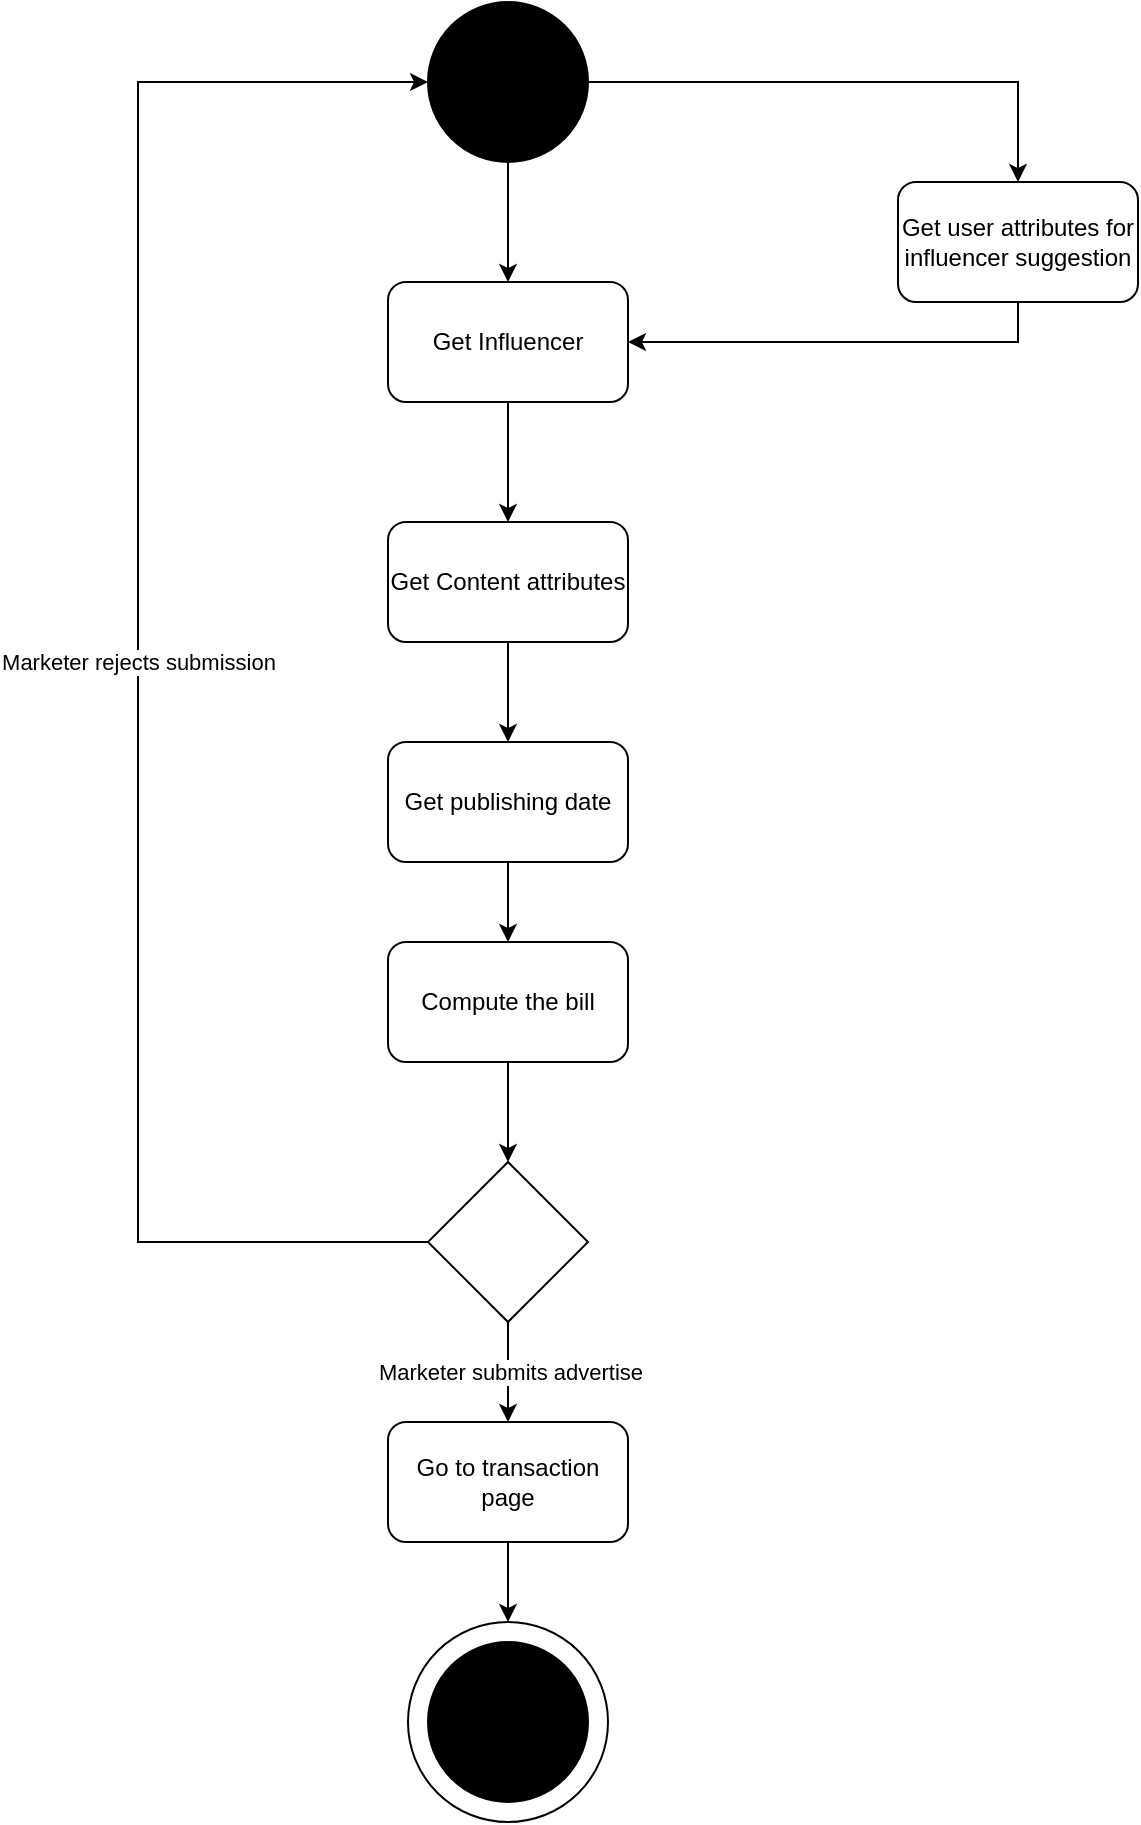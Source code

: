 <mxfile version="12.2.3" type="google" pages="1"><diagram id="6R5Boiko3wsKhBwPeyHL" name="Page-1"><mxGraphModel dx="1341" dy="754" grid="1" gridSize="10" guides="1" tooltips="1" connect="1" arrows="1" fold="1" page="1" pageScale="1" pageWidth="850" pageHeight="1100" math="0" shadow="0"><root><mxCell id="0"/><mxCell id="1" parent="0"/><mxCell id="YsjaSJytNiUVS8CBvIau-4" style="edgeStyle=orthogonalEdgeStyle;rounded=0;orthogonalLoop=1;jettySize=auto;html=1;exitX=1;exitY=0.5;exitDx=0;exitDy=0;entryX=0.5;entryY=0;entryDx=0;entryDy=0;" parent="1" source="YsjaSJytNiUVS8CBvIau-1" target="YsjaSJytNiUVS8CBvIau-2" edge="1"><mxGeometry relative="1" as="geometry"/></mxCell><mxCell id="YsjaSJytNiUVS8CBvIau-5" style="edgeStyle=orthogonalEdgeStyle;rounded=0;orthogonalLoop=1;jettySize=auto;html=1;exitX=0.5;exitY=1;exitDx=0;exitDy=0;entryX=0.5;entryY=0;entryDx=0;entryDy=0;" parent="1" source="YsjaSJytNiUVS8CBvIau-1" target="YsjaSJytNiUVS8CBvIau-3" edge="1"><mxGeometry relative="1" as="geometry"/></mxCell><mxCell id="YsjaSJytNiUVS8CBvIau-1" value="" style="ellipse;whiteSpace=wrap;html=1;aspect=fixed;fillColor=#000000;" parent="1" vertex="1"><mxGeometry x="385" y="40" width="80" height="80" as="geometry"/></mxCell><mxCell id="YsjaSJytNiUVS8CBvIau-6" style="edgeStyle=orthogonalEdgeStyle;rounded=0;orthogonalLoop=1;jettySize=auto;html=1;exitX=0.5;exitY=1;exitDx=0;exitDy=0;entryX=1;entryY=0.5;entryDx=0;entryDy=0;" parent="1" source="YsjaSJytNiUVS8CBvIau-2" target="YsjaSJytNiUVS8CBvIau-3" edge="1"><mxGeometry relative="1" as="geometry"/></mxCell><mxCell id="YsjaSJytNiUVS8CBvIau-2" value="Get user attributes for influencer suggestion" style="rounded=1;whiteSpace=wrap;html=1;fillColor=#FFFFFF;" parent="1" vertex="1"><mxGeometry x="620" y="130" width="120" height="60" as="geometry"/></mxCell><mxCell id="YsjaSJytNiUVS8CBvIau-9" style="edgeStyle=orthogonalEdgeStyle;rounded=0;orthogonalLoop=1;jettySize=auto;html=1;exitX=0.5;exitY=1;exitDx=0;exitDy=0;entryX=0.5;entryY=0;entryDx=0;entryDy=0;" parent="1" source="YsjaSJytNiUVS8CBvIau-3" target="YsjaSJytNiUVS8CBvIau-8" edge="1"><mxGeometry relative="1" as="geometry"/></mxCell><mxCell id="YsjaSJytNiUVS8CBvIau-3" value="Get Influencer" style="rounded=1;whiteSpace=wrap;html=1;fillColor=#FFFFFF;" parent="1" vertex="1"><mxGeometry x="365" y="180" width="120" height="60" as="geometry"/></mxCell><mxCell id="YsjaSJytNiUVS8CBvIau-11" style="edgeStyle=orthogonalEdgeStyle;rounded=0;orthogonalLoop=1;jettySize=auto;html=1;exitX=0.5;exitY=1;exitDx=0;exitDy=0;entryX=0.5;entryY=0;entryDx=0;entryDy=0;" parent="1" source="YsjaSJytNiUVS8CBvIau-8" target="YsjaSJytNiUVS8CBvIau-10" edge="1"><mxGeometry relative="1" as="geometry"/></mxCell><mxCell id="YsjaSJytNiUVS8CBvIau-8" value="Get Content attributes" style="rounded=1;whiteSpace=wrap;html=1;fillColor=#FFFFFF;" parent="1" vertex="1"><mxGeometry x="365" y="300" width="120" height="60" as="geometry"/></mxCell><mxCell id="RY1lv6LJq3KrQu_gJiLF-3" value="" style="edgeStyle=orthogonalEdgeStyle;rounded=0;orthogonalLoop=1;jettySize=auto;html=1;" edge="1" parent="1" source="YsjaSJytNiUVS8CBvIau-10" target="RY1lv6LJq3KrQu_gJiLF-1"><mxGeometry relative="1" as="geometry"/></mxCell><mxCell id="YsjaSJytNiUVS8CBvIau-10" value="Get publishing date" style="rounded=1;whiteSpace=wrap;html=1;fillColor=#FFFFFF;" parent="1" vertex="1"><mxGeometry x="365" y="410" width="120" height="60" as="geometry"/></mxCell><mxCell id="YsjaSJytNiUVS8CBvIau-14" value="Marketer rejects submission" style="edgeStyle=orthogonalEdgeStyle;rounded=0;orthogonalLoop=1;jettySize=auto;html=1;exitX=0;exitY=0.5;exitDx=0;exitDy=0;entryX=0;entryY=0.5;entryDx=0;entryDy=0;" parent="1" source="YsjaSJytNiUVS8CBvIau-12" target="YsjaSJytNiUVS8CBvIau-1" edge="1"><mxGeometry relative="1" as="geometry"><Array as="points"><mxPoint x="240" y="660"/><mxPoint x="240" y="80"/></Array></mxGeometry></mxCell><mxCell id="YsjaSJytNiUVS8CBvIau-20" value="Marketer submits advertise" style="edgeStyle=orthogonalEdgeStyle;rounded=0;orthogonalLoop=1;jettySize=auto;html=1;exitX=0.5;exitY=1;exitDx=0;exitDy=0;" parent="1" source="YsjaSJytNiUVS8CBvIau-12" edge="1"><mxGeometry relative="1" as="geometry"><mxPoint x="425" y="750" as="targetPoint"/></mxGeometry></mxCell><mxCell id="YsjaSJytNiUVS8CBvIau-12" value="" style="rhombus;whiteSpace=wrap;html=1;fillColor=#FFFFFF;" parent="1" vertex="1"><mxGeometry x="385" y="620" width="80" height="80" as="geometry"/></mxCell><mxCell id="YsjaSJytNiUVS8CBvIau-16" value="" style="group" parent="1" vertex="1" connectable="0"><mxGeometry x="375" y="850" width="100" height="100" as="geometry"/></mxCell><mxCell id="YsjaSJytNiUVS8CBvIau-17" value="" style="group" parent="YsjaSJytNiUVS8CBvIau-16" vertex="1" connectable="0"><mxGeometry width="100" height="100" as="geometry"/></mxCell><mxCell id="YsjaSJytNiUVS8CBvIau-18" value="" style="ellipse;whiteSpace=wrap;html=1;aspect=fixed;" parent="YsjaSJytNiUVS8CBvIau-17" vertex="1"><mxGeometry width="100" height="100" as="geometry"/></mxCell><mxCell id="YsjaSJytNiUVS8CBvIau-19" value="" style="ellipse;whiteSpace=wrap;html=1;aspect=fixed;fillColor=#000000;" parent="YsjaSJytNiUVS8CBvIau-17" vertex="1"><mxGeometry x="10" y="10" width="80" height="80" as="geometry"/></mxCell><mxCell id="RY1lv6LJq3KrQu_gJiLF-2" value="" style="edgeStyle=orthogonalEdgeStyle;rounded=0;orthogonalLoop=1;jettySize=auto;html=1;" edge="1" parent="1" source="RY1lv6LJq3KrQu_gJiLF-1" target="YsjaSJytNiUVS8CBvIau-12"><mxGeometry relative="1" as="geometry"/></mxCell><mxCell id="RY1lv6LJq3KrQu_gJiLF-1" value="Compute the bill" style="rounded=1;whiteSpace=wrap;html=1;" vertex="1" parent="1"><mxGeometry x="365" y="510" width="120" height="60" as="geometry"/></mxCell><mxCell id="RY1lv6LJq3KrQu_gJiLF-6" value="" style="edgeStyle=orthogonalEdgeStyle;rounded=0;orthogonalLoop=1;jettySize=auto;html=1;" edge="1" parent="1" source="RY1lv6LJq3KrQu_gJiLF-5" target="YsjaSJytNiUVS8CBvIau-18"><mxGeometry relative="1" as="geometry"/></mxCell><mxCell id="RY1lv6LJq3KrQu_gJiLF-5" value="Go to transaction page" style="rounded=1;whiteSpace=wrap;html=1;" vertex="1" parent="1"><mxGeometry x="365" y="750" width="120" height="60" as="geometry"/></mxCell></root></mxGraphModel></diagram></mxfile>